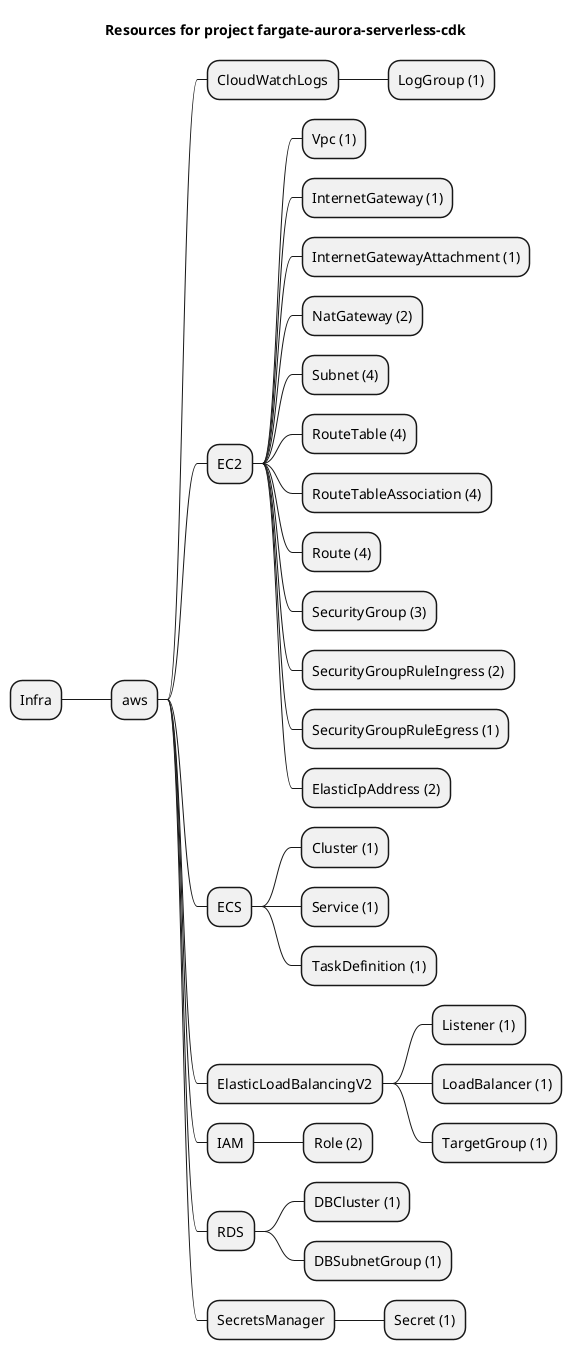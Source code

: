 @startmindmap
title Resources for project fargate-aurora-serverless-cdk
skinparam monochrome true
+ Infra
++ aws
+++ CloudWatchLogs
++++ LogGroup (1)
+++ EC2
++++ Vpc (1)
++++ InternetGateway (1)
++++ InternetGatewayAttachment (1)
++++ NatGateway (2)
++++ Subnet (4)
++++ RouteTable (4)
++++ RouteTableAssociation (4)
++++ Route (4)
++++ SecurityGroup (3)
++++ SecurityGroupRuleIngress (2)
++++ SecurityGroupRuleEgress (1)
++++ ElasticIpAddress (2)
+++ ECS
++++ Cluster (1)
++++ Service (1)
++++ TaskDefinition (1)
+++ ElasticLoadBalancingV2
++++ Listener (1)
++++ LoadBalancer (1)
++++ TargetGroup (1)
+++ IAM
++++ Role (2)
+++ RDS
++++ DBCluster (1)
++++ DBSubnetGroup (1)
+++ SecretsManager
++++ Secret (1)
@endmindmap